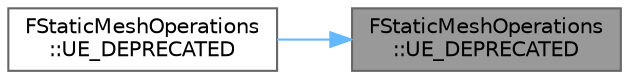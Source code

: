 digraph "FStaticMeshOperations::UE_DEPRECATED"
{
 // INTERACTIVE_SVG=YES
 // LATEX_PDF_SIZE
  bgcolor="transparent";
  edge [fontname=Helvetica,fontsize=10,labelfontname=Helvetica,labelfontsize=10];
  node [fontname=Helvetica,fontsize=10,shape=box,height=0.2,width=0.4];
  rankdir="RL";
  Node1 [id="Node000001",label="FStaticMeshOperations\l::UE_DEPRECATED",height=0.2,width=0.4,color="gray40", fillcolor="grey60", style="filled", fontcolor="black",tooltip="Set the polygon tangent, normal, binormal and polygonCenter for all polygons in the mesh description."];
  Node1 -> Node2 [id="edge1_Node000001_Node000002",dir="back",color="steelblue1",style="solid",tooltip=" "];
  Node2 [id="Node000002",label="FStaticMeshOperations\l::UE_DEPRECATED",height=0.2,width=0.4,color="grey40", fillcolor="white", style="filled",URL="$d6/ddc/classFStaticMeshOperations.html#a12af2874053e03a4628ee123b3d08ffe",tooltip=" "];
}
